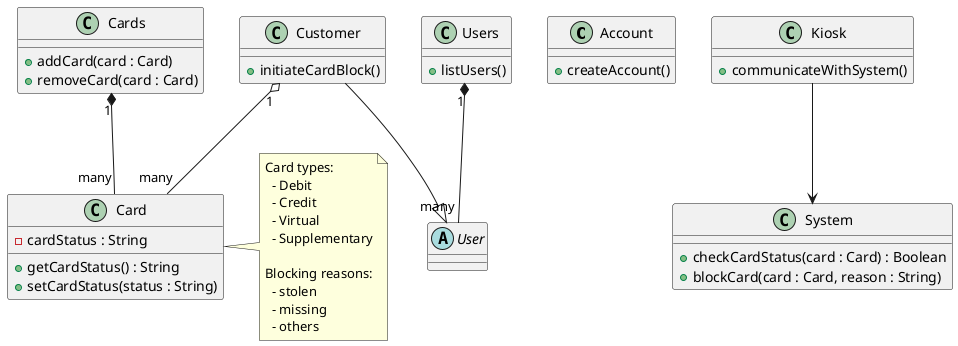 @startuml

' Define Account class
class Account {
  +createAccount()
}

' Define Kiosk class
class Kiosk {
  +communicateWithSystem()
}

' Define User as an abstract base class
abstract class User {
  ' Common user attributes/methods can be placed here
}

' Define Customer as a subtype of User
class Customer {
  +initiateCardBlock()
}
Customer --|> User

' Define Users as a container for User objects
class Users {
  +listUsers()
}
' Association: Users aggregates many User instances
Users "1" *-- "many" User

' Define Cards as a collection of Card objects
class Cards {
  +addCard(card : Card)
  +removeCard(card : Card)
}
' Cards aggregates many Card objects
Cards "1" *-- "many" Card

' Define Card class with cardStatus attribute.
class Card {
  -cardStatus : String
  +getCardStatus() : String
  +setCardStatus(status : String)
}
' Association: A Customer can own multiple Cards (or a Cards collection)
Customer "1" o-- "many" Card

' Define System class (back-end communication, also responsible for card blocking)
class System {
  +checkCardStatus(card : Card) : Boolean
  +blockCard(card : Card, reason : String)
}
' Kiosk communicates with System
Kiosk --> System

' Note on Card types and blocking reasons:
note right of Card
  Card types:
    - Debit
    - Credit
    - Virtual
    - Supplementary
  
  Blocking reasons:
    - stolen
    - missing
    - others
end note

@enduml